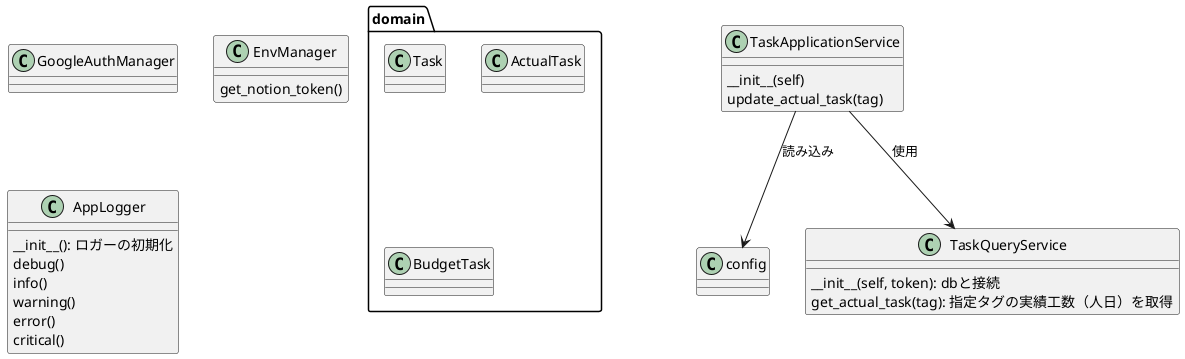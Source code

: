 @startuml notion-api-clsd

class GoogleAuthManager {}
class EnvManager {
    get_notion_token()
}
class AppLogger {
    __init__(): ロガーの初期化
    debug()
    info()
    warning()
    error()
    critical()
}

package domain {
    class Task {}
    class ActualTask {}
    class BudgetTask {}
}

class config {}

class TaskApplicationService {
    __init__(self)
    ' タスクの実績工数を予定タスクに反映する
    update_actual_task(tag)
}

TaskApplicationService --> config: 読み込み
TaskApplicationService --> TaskQueryService: 使用

class TaskQueryService {
    __init__(self, token): dbと接続
    get_actual_task(tag): 指定タグの実績工数（人日）を取得
}

@enduml